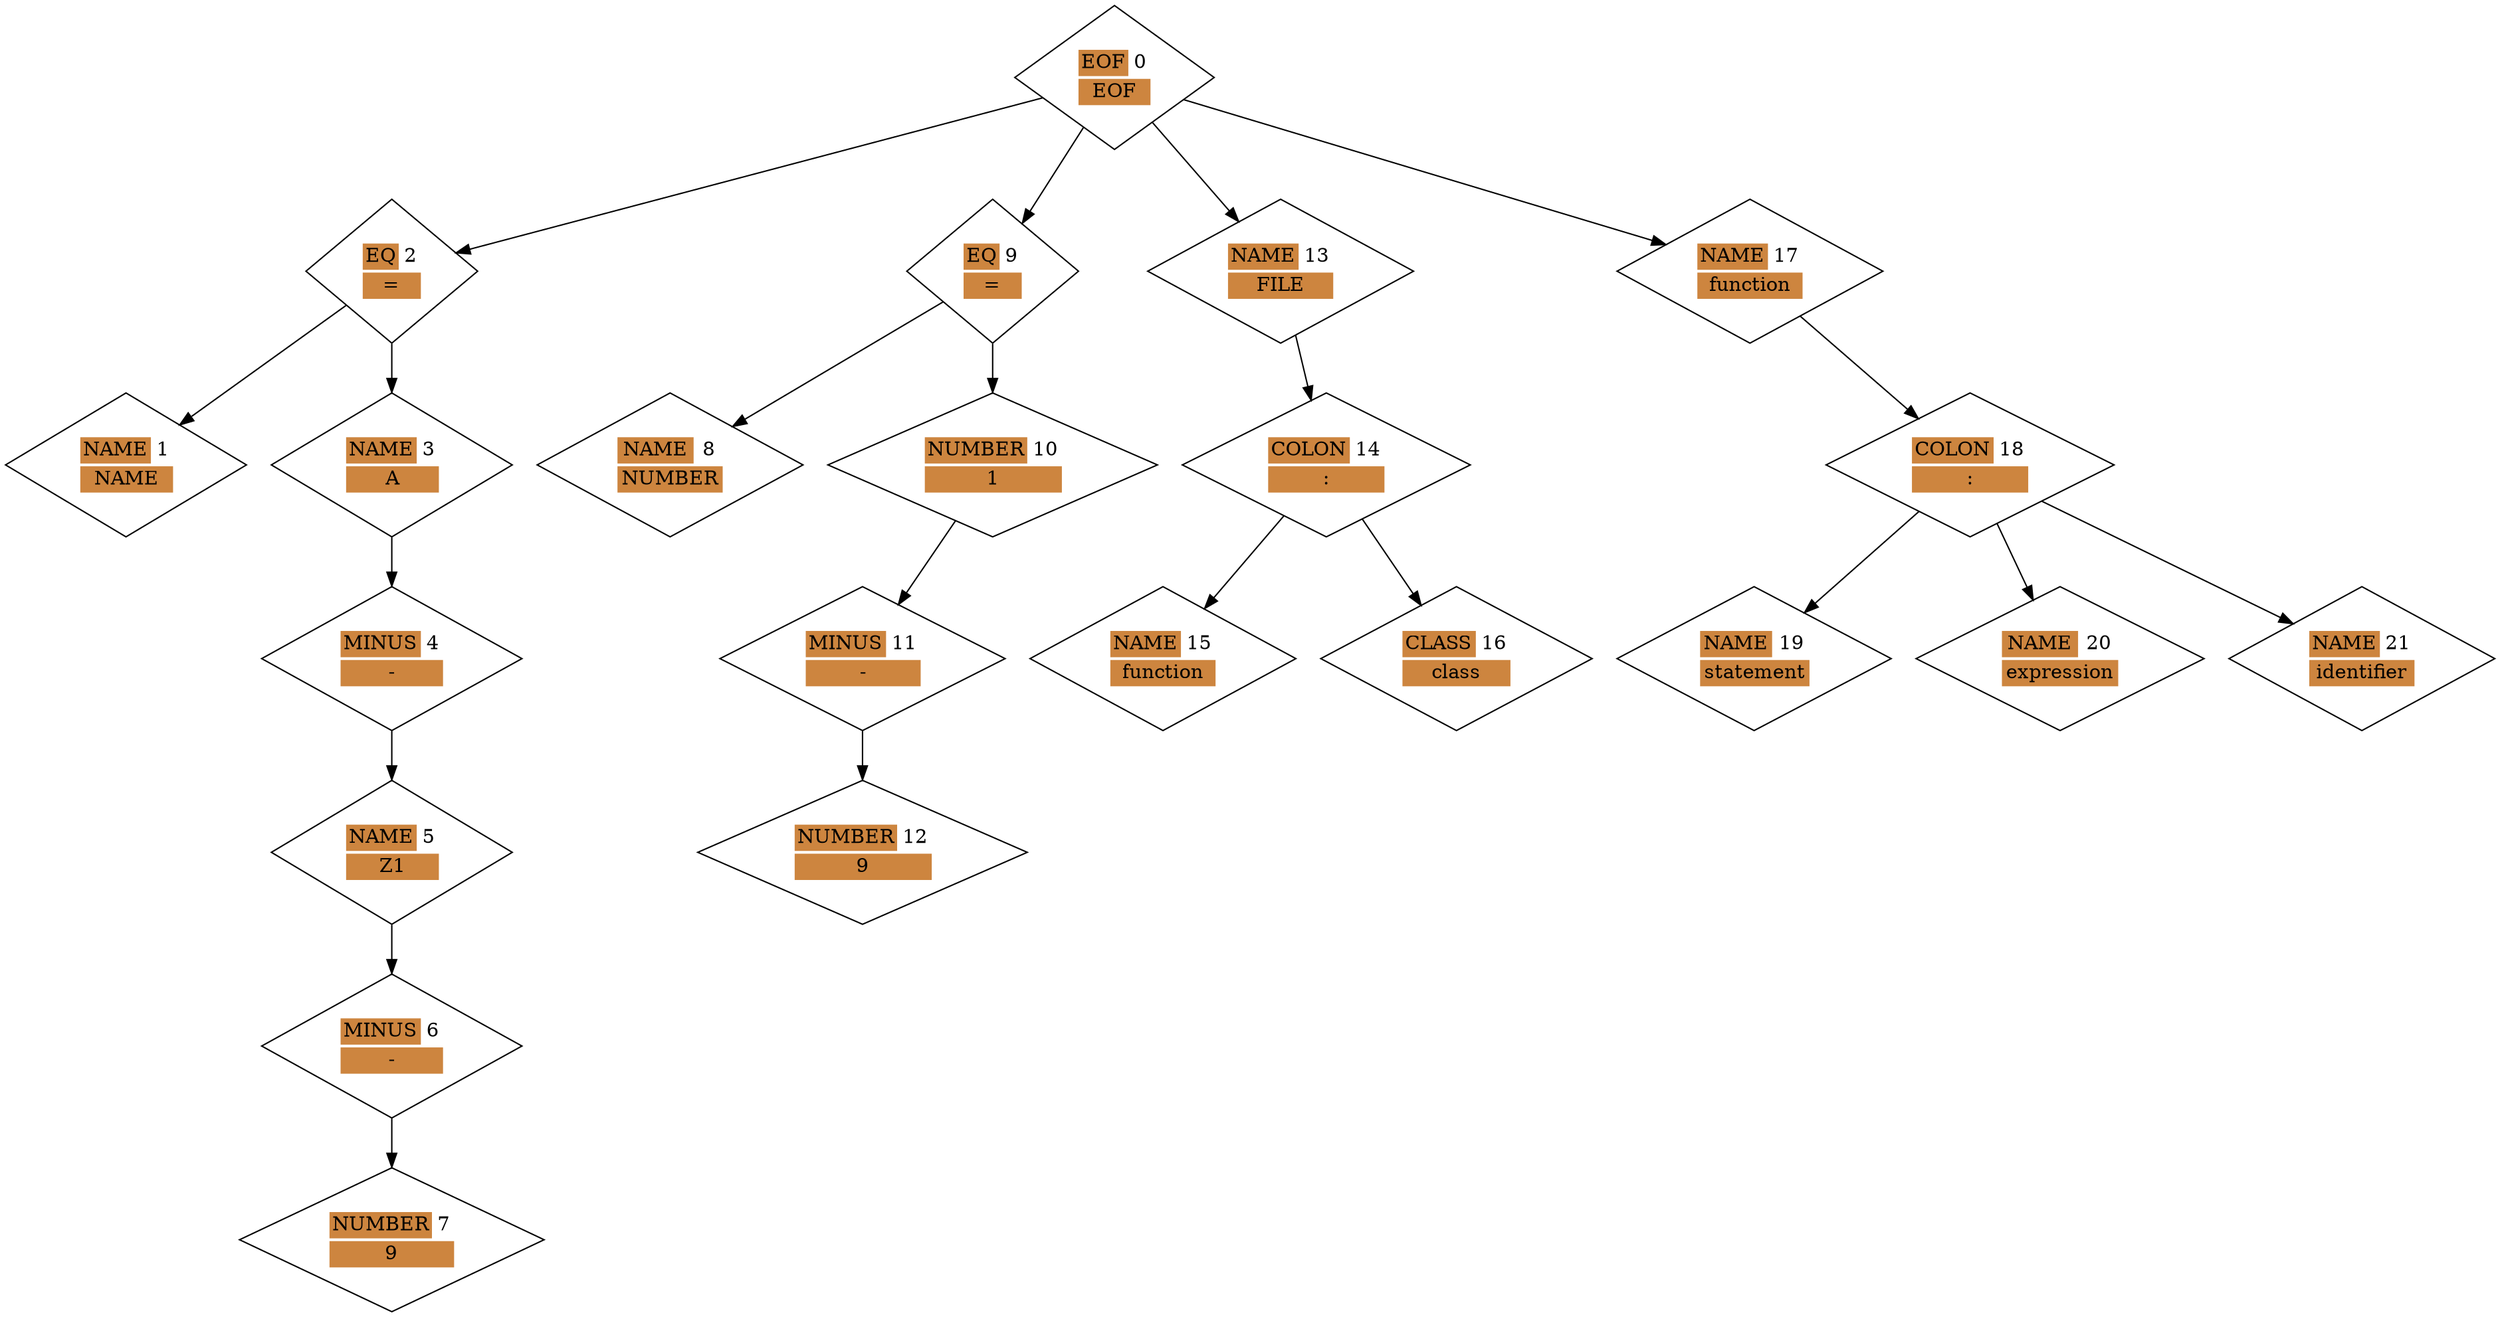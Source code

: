 digraph G{
	graph [ dpi = 50 ];
	n0 [shape=diamond label=<
		<table border="0">
			<tr><td colspan="1" bgcolor="Peru">EOF</td><td>0</td></tr>
			<tr><td colspan="2" bgcolor="Peru">EOF</td></tr>
		</table>
	>]

	n2 [shape=diamond label=<
		<table border="0">
			<tr><td colspan="1" bgcolor="Peru">EQ</td><td>2</td></tr>
			<tr><td colspan="2" bgcolor="Peru">=</td></tr>
		</table>
	>]

	n1 [shape=diamond label=<
		<table border="0">
			<tr><td colspan="1" bgcolor="Peru">NAME</td><td>1</td></tr>
			<tr><td colspan="2" bgcolor="Peru">NAME</td></tr>
		</table>
	>]

	n3 [shape=diamond label=<
		<table border="0">
			<tr><td colspan="1" bgcolor="Peru">NAME</td><td>3</td></tr>
			<tr><td colspan="2" bgcolor="Peru">A</td></tr>
		</table>
	>]

	n4 [shape=diamond label=<
		<table border="0">
			<tr><td colspan="1" bgcolor="Peru">MINUS</td><td>4</td></tr>
			<tr><td colspan="2" bgcolor="Peru">-</td></tr>
		</table>
	>]

	n5 [shape=diamond label=<
		<table border="0">
			<tr><td colspan="1" bgcolor="Peru">NAME</td><td>5</td></tr>
			<tr><td colspan="2" bgcolor="Peru">Z1</td></tr>
		</table>
	>]

	n6 [shape=diamond label=<
		<table border="0">
			<tr><td colspan="1" bgcolor="Peru">MINUS</td><td>6</td></tr>
			<tr><td colspan="2" bgcolor="Peru">-</td></tr>
		</table>
	>]

	n7 [shape=diamond label=<
		<table border="0">
			<tr><td colspan="1" bgcolor="Peru">NUMBER</td><td>7</td></tr>
			<tr><td colspan="2" bgcolor="Peru">9</td></tr>
		</table>
	>]

	n9 [shape=diamond label=<
		<table border="0">
			<tr><td colspan="1" bgcolor="Peru">EQ</td><td>9</td></tr>
			<tr><td colspan="2" bgcolor="Peru">=</td></tr>
		</table>
	>]

	n8 [shape=diamond label=<
		<table border="0">
			<tr><td colspan="1" bgcolor="Peru">NAME</td><td>8</td></tr>
			<tr><td colspan="2" bgcolor="Peru">NUMBER</td></tr>
		</table>
	>]

	n10 [shape=diamond label=<
		<table border="0">
			<tr><td colspan="1" bgcolor="Peru">NUMBER</td><td>10</td></tr>
			<tr><td colspan="2" bgcolor="Peru">1</td></tr>
		</table>
	>]

	n11 [shape=diamond label=<
		<table border="0">
			<tr><td colspan="1" bgcolor="Peru">MINUS</td><td>11</td></tr>
			<tr><td colspan="2" bgcolor="Peru">-</td></tr>
		</table>
	>]

	n12 [shape=diamond label=<
		<table border="0">
			<tr><td colspan="1" bgcolor="Peru">NUMBER</td><td>12</td></tr>
			<tr><td colspan="2" bgcolor="Peru">9</td></tr>
		</table>
	>]

	n13 [shape=diamond label=<
		<table border="0">
			<tr><td colspan="1" bgcolor="Peru">NAME</td><td>13</td></tr>
			<tr><td colspan="2" bgcolor="Peru">FILE</td></tr>
		</table>
	>]

	n14 [shape=diamond label=<
		<table border="0">
			<tr><td colspan="1" bgcolor="Peru">COLON</td><td>14</td></tr>
			<tr><td colspan="2" bgcolor="Peru">:</td></tr>
		</table>
	>]

	n15 [shape=diamond label=<
		<table border="0">
			<tr><td colspan="1" bgcolor="Peru">NAME</td><td>15</td></tr>
			<tr><td colspan="2" bgcolor="Peru">function</td></tr>
		</table>
	>]

	n16 [shape=diamond label=<
		<table border="0">
			<tr><td colspan="1" bgcolor="Peru">CLASS</td><td>16</td></tr>
			<tr><td colspan="2" bgcolor="Peru">class</td></tr>
		</table>
	>]

	n17 [shape=diamond label=<
		<table border="0">
			<tr><td colspan="1" bgcolor="Peru">NAME</td><td>17</td></tr>
			<tr><td colspan="2" bgcolor="Peru">function</td></tr>
		</table>
	>]

	n18 [shape=diamond label=<
		<table border="0">
			<tr><td colspan="1" bgcolor="Peru">COLON</td><td>18</td></tr>
			<tr><td colspan="2" bgcolor="Peru">:</td></tr>
		</table>
	>]

	n19 [shape=diamond label=<
		<table border="0">
			<tr><td colspan="1" bgcolor="Peru">NAME</td><td>19</td></tr>
			<tr><td colspan="2" bgcolor="Peru">statement</td></tr>
		</table>
	>]

	n20 [shape=diamond label=<
		<table border="0">
			<tr><td colspan="1" bgcolor="Peru">NAME</td><td>20</td></tr>
			<tr><td colspan="2" bgcolor="Peru">expression</td></tr>
		</table>
	>]

	n21 [shape=diamond label=<
		<table border="0">
			<tr><td colspan="1" bgcolor="Peru">NAME</td><td>21</td></tr>
			<tr><td colspan="2" bgcolor="Peru">identifier</td></tr>
		</table>
	>]

	n0 -> n2
	n0 -> n9
	n0 -> n13
	n0 -> n17
	n2 -> n1
	n2 -> n3
	n3 -> n4
	n4 -> n5
	n5 -> n6
	n6 -> n7
	n9 -> n8
	n9 -> n10
	n10 -> n11
	n11 -> n12
	n13 -> n14
	n14 -> n15
	n14 -> n16
	n17 -> n18
	n18 -> n19
	n18 -> n20
	n18 -> n21
}
